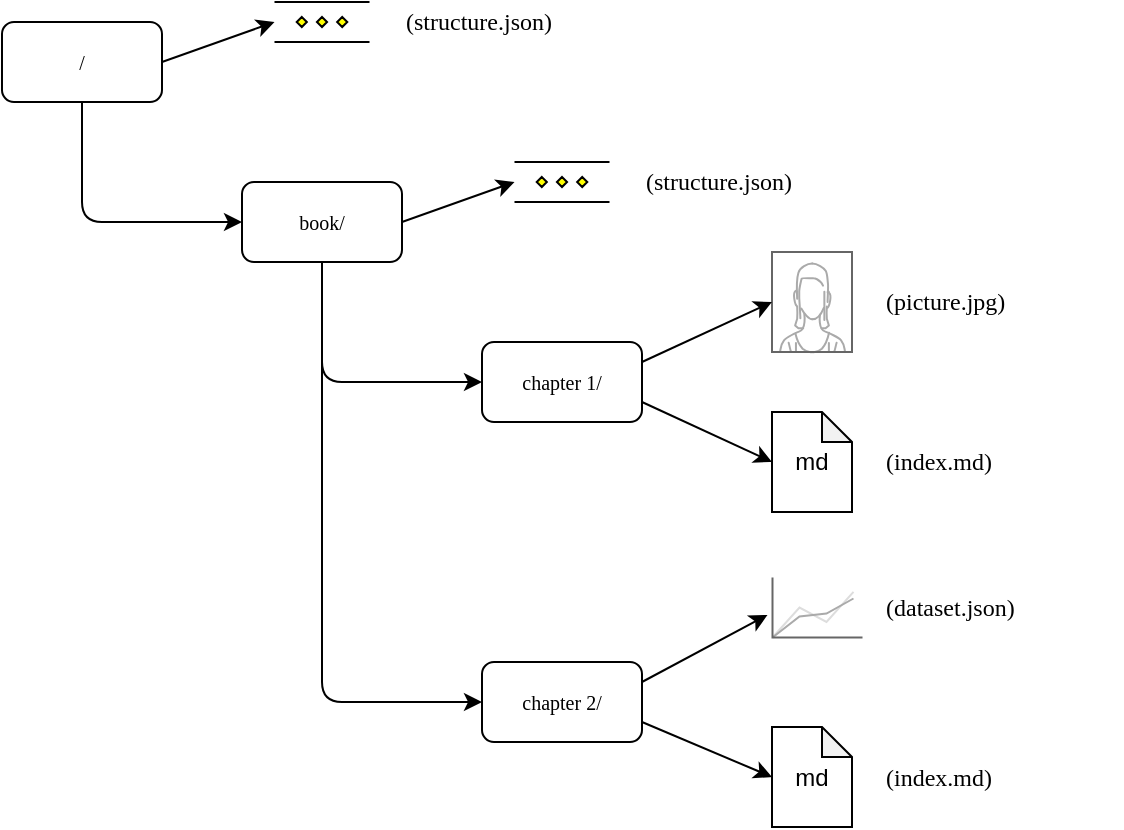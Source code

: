 <mxfile version="14.4.3" type="device"><diagram id="TJDJGTs9QxGnH3GYFGHZ" name="Page-1"><mxGraphModel dx="1763" dy="1226" grid="1" gridSize="10" guides="1" tooltips="1" connect="1" arrows="1" fold="1" page="1" pageScale="1" pageWidth="650" pageHeight="500" math="0" shadow="0"><root><mxCell id="0"/><mxCell id="1" parent="0"/><mxCell id="KUxA0ttzJi9c7ShMAr5z-1" value="&lt;font face=&quot;JetBrains Mono&quot; style=&quot;font-size: 10px&quot;&gt;/&lt;/font&gt;" style="rounded=1;whiteSpace=wrap;html=1;" vertex="1" parent="1"><mxGeometry x="45" y="54" width="80" height="40" as="geometry"/></mxCell><mxCell id="KUxA0ttzJi9c7ShMAr5z-3" value="&lt;font face=&quot;JetBrains Mono&quot; style=&quot;font-size: 10px&quot;&gt;book/&lt;/font&gt;" style="rounded=1;whiteSpace=wrap;html=1;" vertex="1" parent="1"><mxGeometry x="165" y="134" width="80" height="40" as="geometry"/></mxCell><mxCell id="KUxA0ttzJi9c7ShMAr5z-4" value="&lt;font face=&quot;JetBrains Mono&quot; style=&quot;font-size: 10px;&quot;&gt;chapter 1/&lt;/font&gt;" style="rounded=1;whiteSpace=wrap;html=1;fontSize=10;" vertex="1" parent="1"><mxGeometry x="285" y="214" width="80" height="40" as="geometry"/></mxCell><mxCell id="KUxA0ttzJi9c7ShMAr5z-5" value="" style="endArrow=classic;html=1;exitX=0.5;exitY=1;exitDx=0;exitDy=0;entryX=0;entryY=0.5;entryDx=0;entryDy=0;" edge="1" parent="1" source="KUxA0ttzJi9c7ShMAr5z-1" target="KUxA0ttzJi9c7ShMAr5z-3"><mxGeometry width="50" height="50" relative="1" as="geometry"><mxPoint x="95" y="284" as="sourcePoint"/><mxPoint x="145" y="234" as="targetPoint"/><Array as="points"><mxPoint x="85" y="154"/></Array></mxGeometry></mxCell><mxCell id="KUxA0ttzJi9c7ShMAr5z-6" value="" style="endArrow=classic;html=1;exitX=0.5;exitY=1;exitDx=0;exitDy=0;entryX=0;entryY=0.5;entryDx=0;entryDy=0;" edge="1" parent="1" source="KUxA0ttzJi9c7ShMAr5z-3" target="KUxA0ttzJi9c7ShMAr5z-4"><mxGeometry width="50" height="50" relative="1" as="geometry"><mxPoint x="145" y="384" as="sourcePoint"/><mxPoint x="195" y="334" as="targetPoint"/><Array as="points"><mxPoint x="205" y="234"/></Array></mxGeometry></mxCell><mxCell id="KUxA0ttzJi9c7ShMAr5z-7" value="md" style="shape=note;whiteSpace=wrap;html=1;backgroundOutline=1;darkOpacity=0.05;size=15;" vertex="1" parent="1"><mxGeometry x="430" y="249" width="40" height="50" as="geometry"/></mxCell><mxCell id="KUxA0ttzJi9c7ShMAr5z-9" value="" style="verticalLabelPosition=bottom;shadow=0;dashed=0;align=center;html=1;verticalAlign=top;strokeWidth=1;shape=mxgraph.mockup.containers.userFemale;strokeColor=#666666;strokeColor2=#aaaaaa;" vertex="1" parent="1"><mxGeometry x="430" y="169" width="40" height="50" as="geometry"/></mxCell><mxCell id="KUxA0ttzJi9c7ShMAr5z-10" value="" style="endArrow=classic;html=1;exitX=1;exitY=0.25;exitDx=0;exitDy=0;entryX=0;entryY=0.5;entryDx=0;entryDy=0;entryPerimeter=0;" edge="1" parent="1" source="KUxA0ttzJi9c7ShMAr5z-4" target="KUxA0ttzJi9c7ShMAr5z-9"><mxGeometry width="50" height="50" relative="1" as="geometry"><mxPoint x="330" y="459" as="sourcePoint"/><mxPoint x="380" y="409" as="targetPoint"/></mxGeometry></mxCell><mxCell id="KUxA0ttzJi9c7ShMAr5z-11" value="" style="endArrow=classic;html=1;exitX=1;exitY=0.75;exitDx=0;exitDy=0;entryX=0;entryY=0.5;entryDx=0;entryDy=0;entryPerimeter=0;" edge="1" parent="1" source="KUxA0ttzJi9c7ShMAr5z-4" target="KUxA0ttzJi9c7ShMAr5z-7"><mxGeometry width="50" height="50" relative="1" as="geometry"><mxPoint x="350" y="559" as="sourcePoint"/><mxPoint x="400" y="509" as="targetPoint"/></mxGeometry></mxCell><mxCell id="KUxA0ttzJi9c7ShMAr5z-12" value="&lt;font style=&quot;font-size: 10px&quot; face=&quot;JetBrains Mono&quot;&gt;chapter 2/&lt;/font&gt;" style="rounded=1;whiteSpace=wrap;html=1;" vertex="1" parent="1"><mxGeometry x="285" y="374" width="80" height="40" as="geometry"/></mxCell><mxCell id="KUxA0ttzJi9c7ShMAr5z-13" value="md" style="shape=note;whiteSpace=wrap;html=1;backgroundOutline=1;darkOpacity=0.05;size=15;" vertex="1" parent="1"><mxGeometry x="430" y="406.5" width="40" height="50" as="geometry"/></mxCell><mxCell id="KUxA0ttzJi9c7ShMAr5z-15" value="" style="endArrow=classic;html=1;exitX=1;exitY=0.25;exitDx=0;exitDy=0;entryX=-0.05;entryY=0.633;entryDx=0;entryDy=0;entryPerimeter=0;" edge="1" parent="1" source="KUxA0ttzJi9c7ShMAr5z-12" target="KUxA0ttzJi9c7ShMAr5z-17"><mxGeometry width="50" height="50" relative="1" as="geometry"><mxPoint x="330" y="624" as="sourcePoint"/><mxPoint x="430" y="364" as="targetPoint"/></mxGeometry></mxCell><mxCell id="KUxA0ttzJi9c7ShMAr5z-16" value="" style="endArrow=classic;html=1;exitX=1;exitY=0.75;exitDx=0;exitDy=0;entryX=0;entryY=0.5;entryDx=0;entryDy=0;entryPerimeter=0;" edge="1" parent="1" source="KUxA0ttzJi9c7ShMAr5z-12" target="KUxA0ttzJi9c7ShMAr5z-13"><mxGeometry width="50" height="50" relative="1" as="geometry"><mxPoint x="350" y="724" as="sourcePoint"/><mxPoint x="400" y="674" as="targetPoint"/></mxGeometry></mxCell><mxCell id="KUxA0ttzJi9c7ShMAr5z-17" value="" style="verticalLabelPosition=bottom;shadow=0;dashed=0;align=center;html=1;verticalAlign=top;strokeWidth=0.5;shape=mxgraph.mockup.graphics.lineChart;strokeColor=none;strokeColor2=#666666;strokeColor3=#aaaaaa;strokeColor4=#dddddd;" vertex="1" parent="1"><mxGeometry x="430" y="331.5" width="45" height="30" as="geometry"/></mxCell><mxCell id="KUxA0ttzJi9c7ShMAr5z-18" value="" style="endArrow=classic;html=1;exitX=0.5;exitY=1;exitDx=0;exitDy=0;entryX=0;entryY=0.5;entryDx=0;entryDy=0;" edge="1" parent="1" source="KUxA0ttzJi9c7ShMAr5z-3" target="KUxA0ttzJi9c7ShMAr5z-12"><mxGeometry width="50" height="50" relative="1" as="geometry"><mxPoint x="165" y="474" as="sourcePoint"/><mxPoint x="215" y="424" as="targetPoint"/><Array as="points"><mxPoint x="205" y="394"/></Array></mxGeometry></mxCell><mxCell id="KUxA0ttzJi9c7ShMAr5z-29" value="" style="verticalLabelPosition=bottom;verticalAlign=top;html=1;shape=mxgraph.flowchart.parallel_mode;pointerEvents=1" vertex="1" parent="1"><mxGeometry x="301.25" y="124" width="47.5" height="20" as="geometry"/></mxCell><mxCell id="KUxA0ttzJi9c7ShMAr5z-30" value="" style="endArrow=classic;html=1;entryX=0;entryY=0.5;entryDx=0;entryDy=0;entryPerimeter=0;exitX=1;exitY=0.5;exitDx=0;exitDy=0;" edge="1" parent="1" source="KUxA0ttzJi9c7ShMAr5z-3" target="KUxA0ttzJi9c7ShMAr5z-29"><mxGeometry width="50" height="50" relative="1" as="geometry"><mxPoint x="425" y="564" as="sourcePoint"/><mxPoint x="475" y="514" as="targetPoint"/></mxGeometry></mxCell><mxCell id="KUxA0ttzJi9c7ShMAr5z-32" value="" style="verticalLabelPosition=bottom;verticalAlign=top;html=1;shape=mxgraph.flowchart.parallel_mode;pointerEvents=1" vertex="1" parent="1"><mxGeometry x="181.25" y="44" width="47.5" height="20" as="geometry"/></mxCell><mxCell id="KUxA0ttzJi9c7ShMAr5z-33" value="" style="endArrow=classic;html=1;entryX=0;entryY=0.5;entryDx=0;entryDy=0;entryPerimeter=0;exitX=1;exitY=0.5;exitDx=0;exitDy=0;" edge="1" parent="1" source="KUxA0ttzJi9c7ShMAr5z-1" target="KUxA0ttzJi9c7ShMAr5z-32"><mxGeometry width="50" height="50" relative="1" as="geometry"><mxPoint x="-15" y="334" as="sourcePoint"/><mxPoint x="35" y="284" as="targetPoint"/></mxGeometry></mxCell><mxCell id="KUxA0ttzJi9c7ShMAr5z-34" value="&lt;font style=&quot;font-size: 12px&quot;&gt;(structure.json)&lt;/font&gt;" style="text;html=1;strokeColor=none;fillColor=none;align=left;verticalAlign=middle;whiteSpace=wrap;rounded=0;fontFamily=JetBrains Mono;" vertex="1" parent="1"><mxGeometry x="245" y="44" width="120" height="20" as="geometry"/></mxCell><mxCell id="KUxA0ttzJi9c7ShMAr5z-39" value="(structure.json)" style="text;html=1;strokeColor=none;fillColor=none;align=left;verticalAlign=middle;whiteSpace=wrap;rounded=0;fontFamily=JetBrains Mono;" vertex="1" parent="1"><mxGeometry x="365" y="124" width="120" height="20" as="geometry"/></mxCell><mxCell id="KUxA0ttzJi9c7ShMAr5z-40" value="(picture.jpg)" style="text;html=1;strokeColor=none;fillColor=none;align=left;verticalAlign=middle;whiteSpace=wrap;rounded=0;fontFamily=JetBrains Mono;" vertex="1" parent="1"><mxGeometry x="485" y="184" width="120" height="20" as="geometry"/></mxCell><mxCell id="KUxA0ttzJi9c7ShMAr5z-42" value="(index.md)" style="text;html=1;strokeColor=none;fillColor=none;align=left;verticalAlign=middle;whiteSpace=wrap;rounded=0;fontFamily=JetBrains Mono;" vertex="1" parent="1"><mxGeometry x="485" y="264" width="120" height="20" as="geometry"/></mxCell><mxCell id="KUxA0ttzJi9c7ShMAr5z-43" value="(dataset.json)" style="text;html=1;strokeColor=none;fillColor=none;align=left;verticalAlign=middle;whiteSpace=wrap;rounded=0;fontFamily=JetBrains Mono;" vertex="1" parent="1"><mxGeometry x="485" y="336.5" width="120" height="20" as="geometry"/></mxCell><mxCell id="KUxA0ttzJi9c7ShMAr5z-44" value="(index.md)" style="text;html=1;strokeColor=none;fillColor=none;align=left;verticalAlign=middle;whiteSpace=wrap;rounded=0;fontFamily=JetBrains Mono;" vertex="1" parent="1"><mxGeometry x="485" y="421.5" width="120" height="20" as="geometry"/></mxCell></root></mxGraphModel></diagram></mxfile>